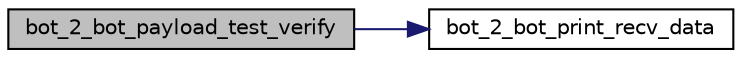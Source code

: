digraph G
{
  edge [fontname="Helvetica",fontsize="10",labelfontname="Helvetica",labelfontsize="10"];
  node [fontname="Helvetica",fontsize="10",shape=record];
  rankdir="LR";
  Node1 [label="bot_2_bot_payload_test_verify",height=0.2,width=0.4,color="black", fillcolor="grey75", style="filled" fontcolor="black"];
  Node1 -> Node2 [color="midnightblue",fontsize="10",style="solid",fontname="Helvetica"];
  Node2 [label="bot_2_bot_print_recv_data",height=0.2,width=0.4,color="black", fillcolor="white", style="filled",URL="$bot-2-bot_8c.html#ae7cfc43aaef3a916fd1e262f4b0ce8f0"];
}
